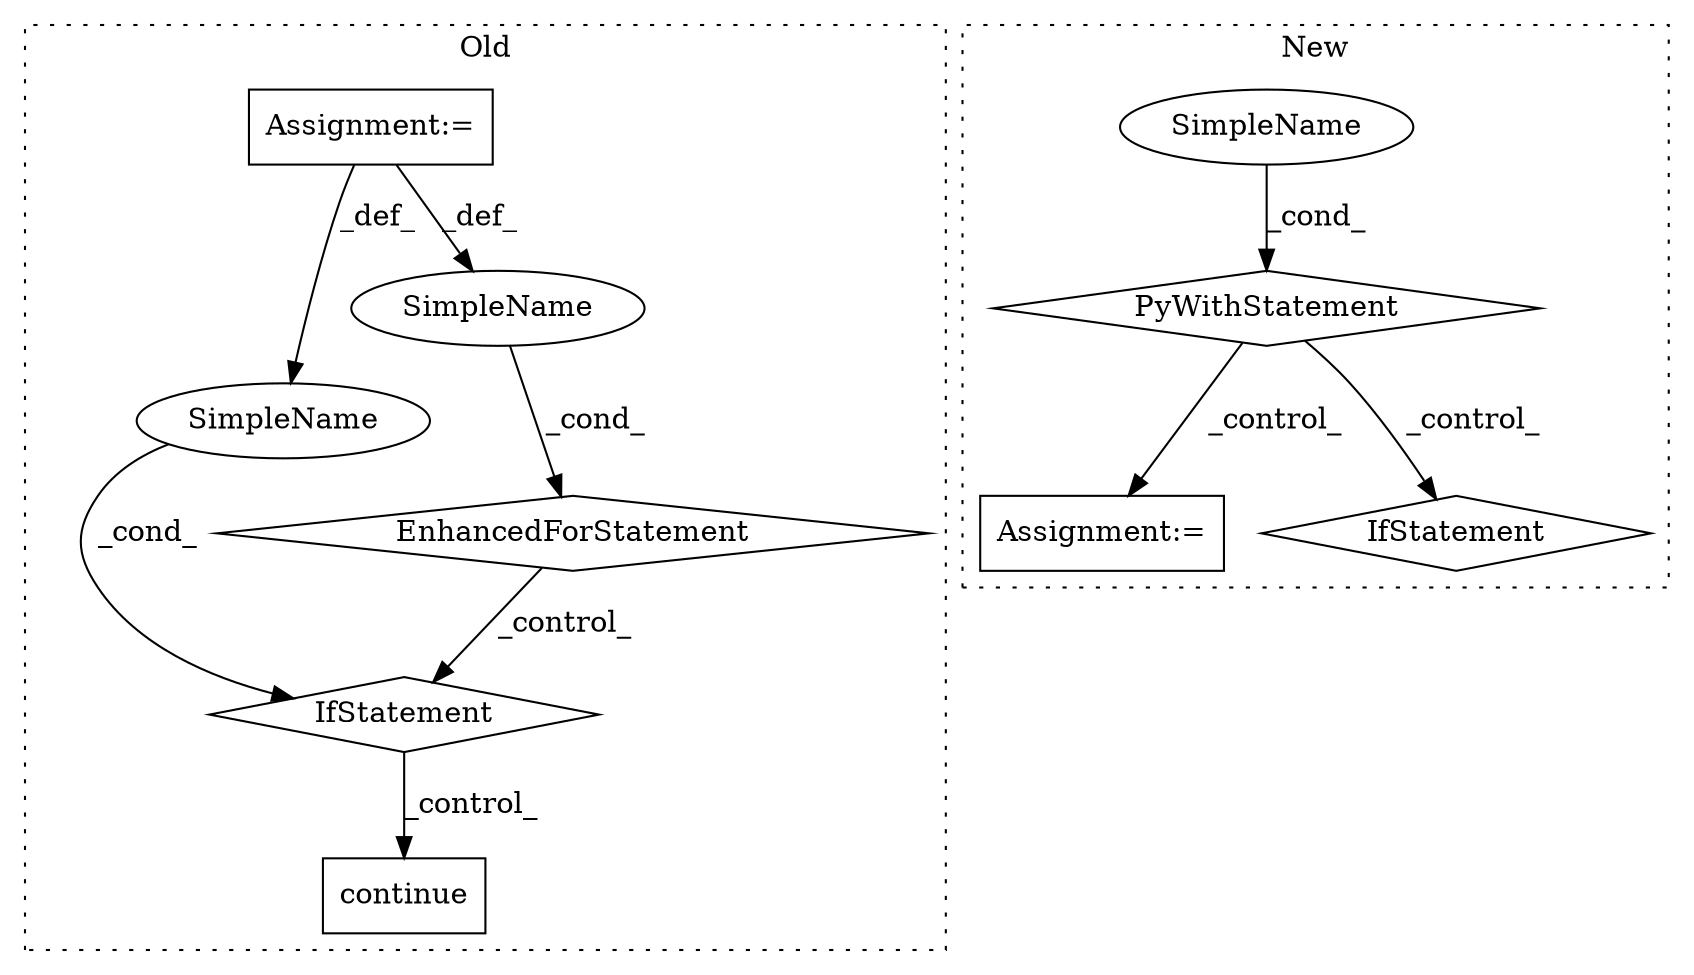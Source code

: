 digraph G {
subgraph cluster0 {
1 [label="continue" a="18" s="3119" l="9" shape="box"];
3 [label="IfStatement" a="25" s="3081,3107" l="4,2" shape="diamond"];
4 [label="SimpleName" a="42" s="" l="" shape="ellipse"];
7 [label="Assignment:=" a="7" s="1765" l="2" shape="box"];
8 [label="EnhancedForStatement" a="70" s="2902,2977" l="53,2" shape="diamond"];
9 [label="SimpleName" a="42" s="2959" l="4" shape="ellipse"];
label = "Old";
style="dotted";
}
subgraph cluster1 {
2 [label="PyWithStatement" a="104" s="1737,1829" l="10,2" shape="diamond"];
5 [label="Assignment:=" a="7" s="1943" l="1" shape="box"];
6 [label="SimpleName" a="42" s="" l="" shape="ellipse"];
10 [label="IfStatement" a="25" s="2017,2033" l="4,2" shape="diamond"];
label = "New";
style="dotted";
}
2 -> 5 [label="_control_"];
2 -> 10 [label="_control_"];
3 -> 1 [label="_control_"];
4 -> 3 [label="_cond_"];
6 -> 2 [label="_cond_"];
7 -> 4 [label="_def_"];
7 -> 9 [label="_def_"];
8 -> 3 [label="_control_"];
9 -> 8 [label="_cond_"];
}